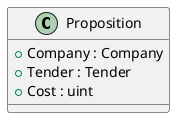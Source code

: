 @startuml
class Proposition {
'    + UserId : int  
'    + User : User  
    + Company : Company  
'    + TenderId : int  
    + Tender : Tender  
    + Cost : uint  
}
@enduml
